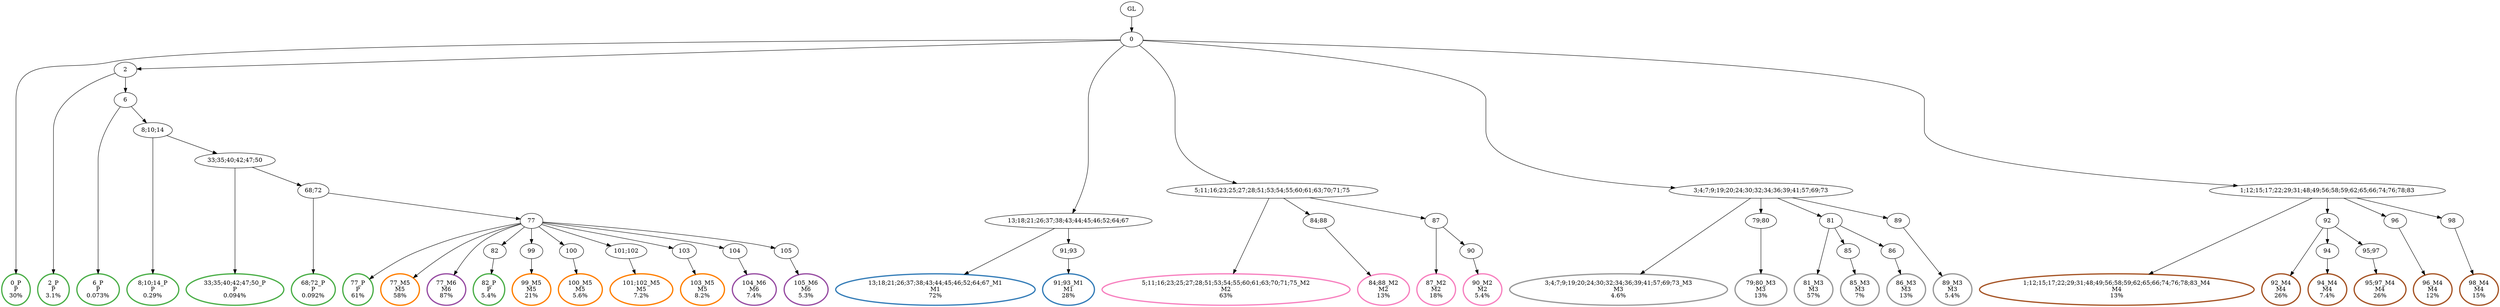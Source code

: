 digraph T {
	{
		rank=same
		64 [penwidth=3,colorscheme=set19,color=3,label="0_P\nP\n30%"]
		62 [penwidth=3,colorscheme=set19,color=3,label="2_P\nP\n3.1%"]
		60 [penwidth=3,colorscheme=set19,color=3,label="6_P\nP\n0.073%"]
		58 [penwidth=3,colorscheme=set19,color=3,label="8;10;14_P\nP\n0.29%"]
		56 [penwidth=3,colorscheme=set19,color=3,label="33;35;40;42;47;50_P\nP\n0.094%"]
		54 [penwidth=3,colorscheme=set19,color=3,label="68;72_P\nP\n0.092%"]
		52 [penwidth=3,colorscheme=set19,color=3,label="77_P\nP\n61%"]
		50 [penwidth=3,colorscheme=set19,color=3,label="82_P\nP\n5.4%"]
		48 [penwidth=3,colorscheme=set19,color=2,label="13;18;21;26;37;38;43;44;45;46;52;64;67_M1\nM1\n72%"]
		46 [penwidth=3,colorscheme=set19,color=2,label="91;93_M1\nM1\n28%"]
		44 [penwidth=3,colorscheme=set19,color=8,label="5;11;16;23;25;27;28;51;53;54;55;60;61;63;70;71;75_M2\nM2\n63%"]
		42 [penwidth=3,colorscheme=set19,color=8,label="84;88_M2\nM2\n13%"]
		40 [penwidth=3,colorscheme=set19,color=8,label="87_M2\nM2\n18%"]
		38 [penwidth=3,colorscheme=set19,color=8,label="90_M2\nM2\n5.4%"]
		36 [penwidth=3,colorscheme=set19,color=9,label="3;4;7;9;19;20;24;30;32;34;36;39;41;57;69;73_M3\nM3\n4.6%"]
		34 [penwidth=3,colorscheme=set19,color=9,label="79;80_M3\nM3\n13%"]
		32 [penwidth=3,colorscheme=set19,color=9,label="81_M3\nM3\n57%"]
		30 [penwidth=3,colorscheme=set19,color=9,label="85_M3\nM3\n7%"]
		28 [penwidth=3,colorscheme=set19,color=9,label="86_M3\nM3\n13%"]
		26 [penwidth=3,colorscheme=set19,color=9,label="89_M3\nM3\n5.4%"]
		24 [penwidth=3,colorscheme=set19,color=7,label="1;12;15;17;22;29;31;48;49;56;58;59;62;65;66;74;76;78;83_M4\nM4\n13%"]
		22 [penwidth=3,colorscheme=set19,color=7,label="92_M4\nM4\n26%"]
		20 [penwidth=3,colorscheme=set19,color=7,label="94_M4\nM4\n7.4%"]
		18 [penwidth=3,colorscheme=set19,color=7,label="95;97_M4\nM4\n26%"]
		16 [penwidth=3,colorscheme=set19,color=7,label="96_M4\nM4\n12%"]
		14 [penwidth=3,colorscheme=set19,color=7,label="98_M4\nM4\n15%"]
		13 [penwidth=3,colorscheme=set19,color=5,label="77_M5\nM5\n58%"]
		11 [penwidth=3,colorscheme=set19,color=5,label="99_M5\nM5\n21%"]
		9 [penwidth=3,colorscheme=set19,color=5,label="100_M5\nM5\n5.6%"]
		7 [penwidth=3,colorscheme=set19,color=5,label="101;102_M5\nM5\n7.2%"]
		5 [penwidth=3,colorscheme=set19,color=5,label="103_M5\nM5\n8.2%"]
		4 [penwidth=3,colorscheme=set19,color=4,label="77_M6\nM6\n87%"]
		2 [penwidth=3,colorscheme=set19,color=4,label="104_M6\nM6\n7.4%"]
		0 [penwidth=3,colorscheme=set19,color=4,label="105_M6\nM6\n5.3%"]
	}
	66 [label="GL"]
	65 [label="0"]
	63 [label="2"]
	61 [label="6"]
	59 [label="8;10;14"]
	57 [label="33;35;40;42;47;50"]
	55 [label="68;72"]
	53 [label="77"]
	51 [label="82"]
	49 [label="13;18;21;26;37;38;43;44;45;46;52;64;67"]
	47 [label="91;93"]
	45 [label="5;11;16;23;25;27;28;51;53;54;55;60;61;63;70;71;75"]
	43 [label="84;88"]
	41 [label="87"]
	39 [label="90"]
	37 [label="3;4;7;9;19;20;24;30;32;34;36;39;41;57;69;73"]
	35 [label="79;80"]
	33 [label="81"]
	31 [label="85"]
	29 [label="86"]
	27 [label="89"]
	25 [label="1;12;15;17;22;29;31;48;49;56;58;59;62;65;66;74;76;78;83"]
	23 [label="92"]
	21 [label="94"]
	19 [label="95;97"]
	17 [label="96"]
	15 [label="98"]
	12 [label="99"]
	10 [label="100"]
	8 [label="101;102"]
	6 [label="103"]
	3 [label="104"]
	1 [label="105"]
	66 -> 65
	65 -> 64
	65 -> 63
	65 -> 49
	65 -> 45
	65 -> 37
	65 -> 25
	63 -> 62
	63 -> 61
	61 -> 60
	61 -> 59
	59 -> 58
	59 -> 57
	57 -> 56
	57 -> 55
	55 -> 54
	55 -> 53
	53 -> 52
	53 -> 51
	53 -> 13
	53 -> 12
	53 -> 10
	53 -> 8
	53 -> 6
	53 -> 4
	53 -> 3
	53 -> 1
	51 -> 50
	49 -> 48
	49 -> 47
	47 -> 46
	45 -> 44
	45 -> 43
	45 -> 41
	43 -> 42
	41 -> 40
	41 -> 39
	39 -> 38
	37 -> 36
	37 -> 35
	37 -> 33
	37 -> 27
	35 -> 34
	33 -> 32
	33 -> 31
	33 -> 29
	31 -> 30
	29 -> 28
	27 -> 26
	25 -> 24
	25 -> 23
	25 -> 17
	25 -> 15
	23 -> 22
	23 -> 21
	23 -> 19
	21 -> 20
	19 -> 18
	17 -> 16
	15 -> 14
	12 -> 11
	10 -> 9
	8 -> 7
	6 -> 5
	3 -> 2
	1 -> 0
}
